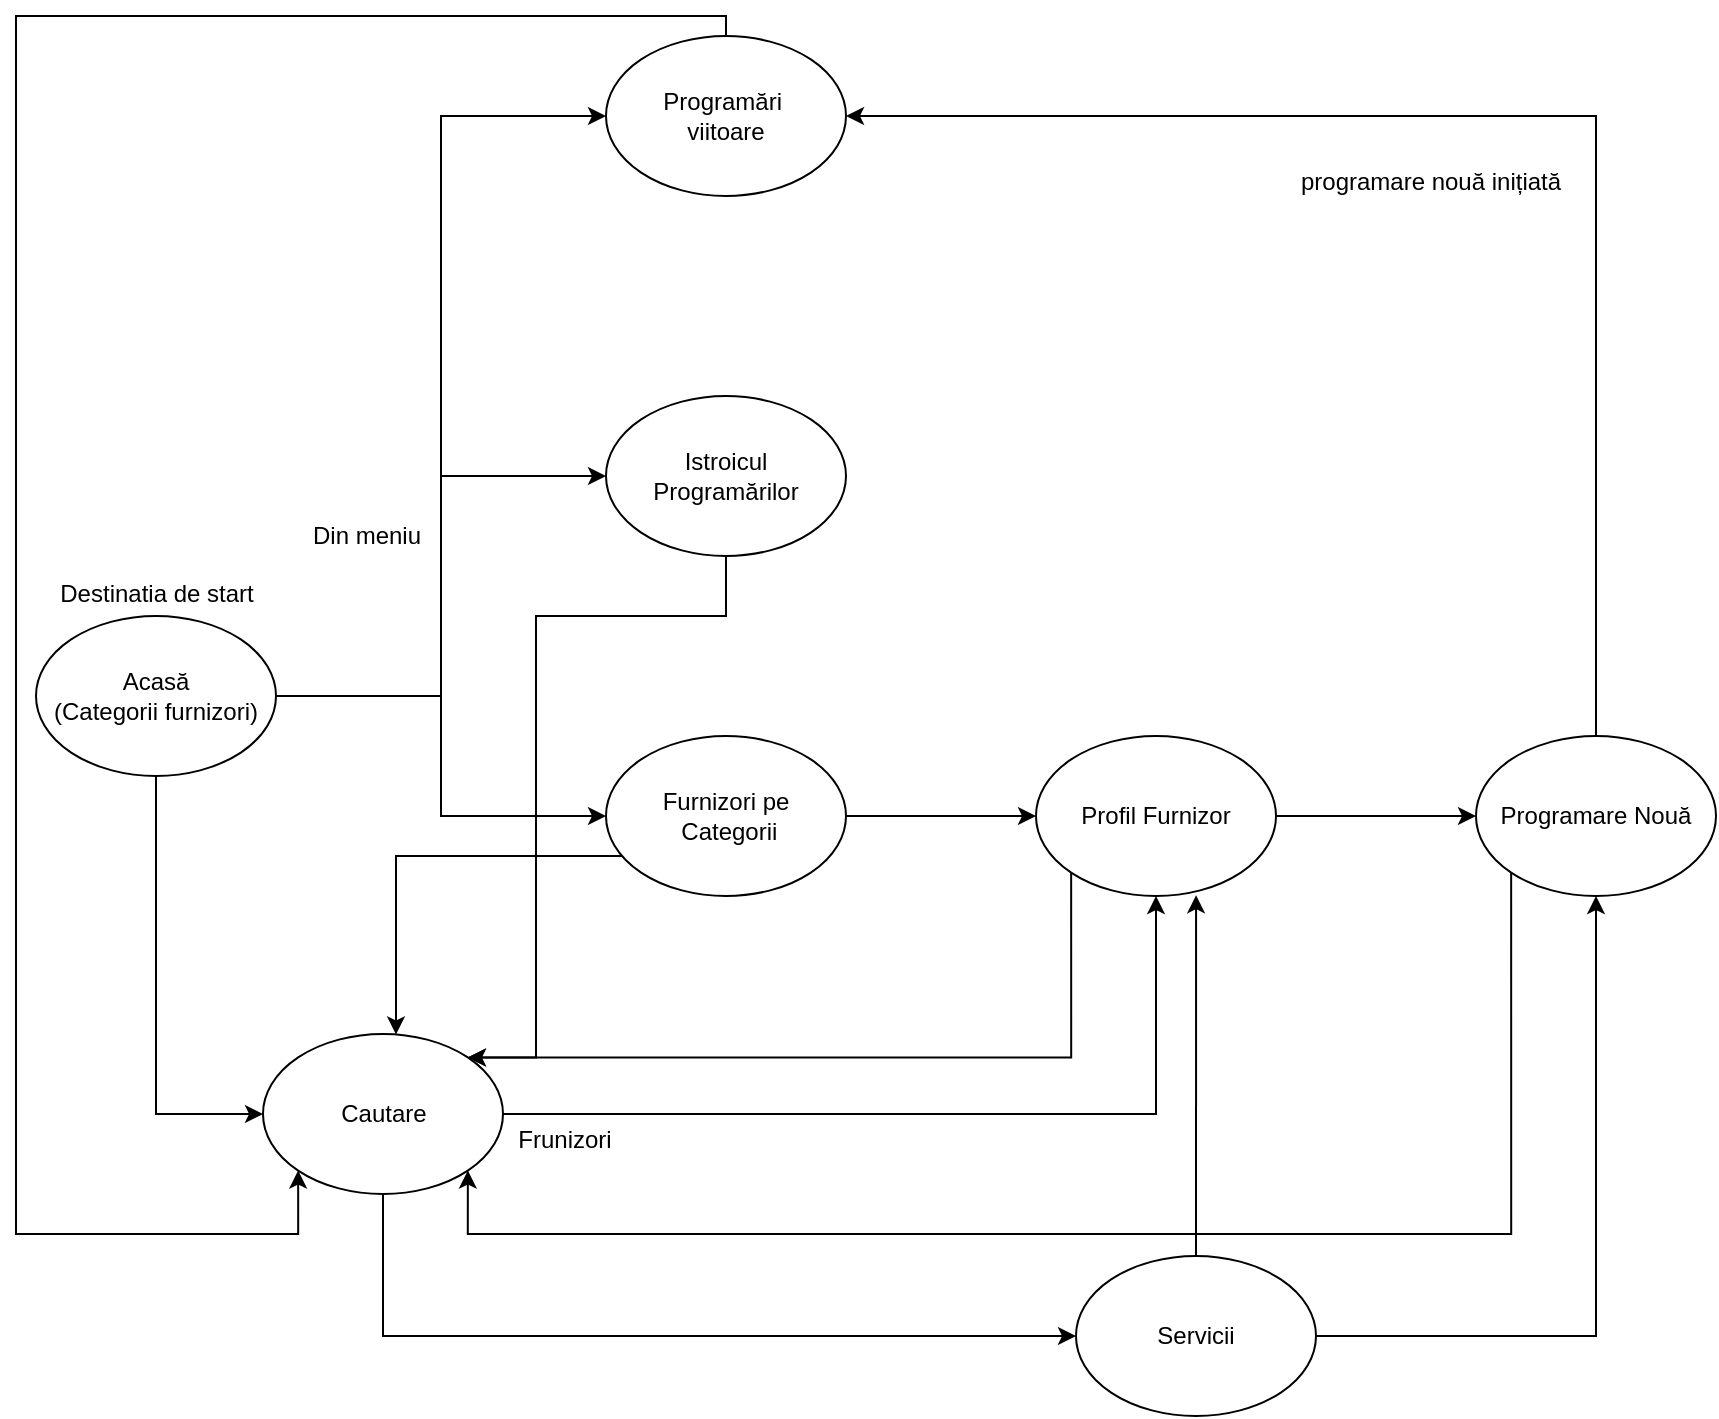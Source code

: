 <mxfile version="12.8.4" type="device"><diagram id="0GW9fytAw-4-WI1XQXKF" name="Page-1"><mxGraphModel dx="2313" dy="739" grid="0" gridSize="10" guides="1" tooltips="1" connect="1" arrows="1" fold="1" page="1" pageScale="1" pageWidth="850" pageHeight="1100" math="0" shadow="0"><root><mxCell id="0"/><mxCell id="1" parent="0"/><mxCell id="k0ze8I6CxjcyCkxkbO8b-4" style="edgeStyle=orthogonalEdgeStyle;rounded=0;orthogonalLoop=1;jettySize=auto;html=1;entryX=0;entryY=0.5;entryDx=0;entryDy=0;" parent="1" source="k0ze8I6CxjcyCkxkbO8b-1" target="k0ze8I6CxjcyCkxkbO8b-2" edge="1"><mxGeometry relative="1" as="geometry"/></mxCell><mxCell id="k0ze8I6CxjcyCkxkbO8b-5" style="edgeStyle=orthogonalEdgeStyle;rounded=0;orthogonalLoop=1;jettySize=auto;html=1;entryX=0;entryY=0.5;entryDx=0;entryDy=0;" parent="1" source="k0ze8I6CxjcyCkxkbO8b-1" target="k0ze8I6CxjcyCkxkbO8b-3" edge="1"><mxGeometry relative="1" as="geometry"/></mxCell><mxCell id="k0ze8I6CxjcyCkxkbO8b-9" style="edgeStyle=orthogonalEdgeStyle;rounded=0;orthogonalLoop=1;jettySize=auto;html=1;entryX=0;entryY=0.5;entryDx=0;entryDy=0;" parent="1" source="k0ze8I6CxjcyCkxkbO8b-1" target="k0ze8I6CxjcyCkxkbO8b-7" edge="1"><mxGeometry relative="1" as="geometry"/></mxCell><mxCell id="k0ze8I6CxjcyCkxkbO8b-17" style="edgeStyle=orthogonalEdgeStyle;rounded=0;orthogonalLoop=1;jettySize=auto;html=1;entryX=0;entryY=0.5;entryDx=0;entryDy=0;" parent="1" source="k0ze8I6CxjcyCkxkbO8b-1" target="k0ze8I6CxjcyCkxkbO8b-16" edge="1"><mxGeometry relative="1" as="geometry"/></mxCell><mxCell id="k0ze8I6CxjcyCkxkbO8b-1" value="Acasă&lt;br&gt;(Categorii furnizori)" style="ellipse;whiteSpace=wrap;html=1;" parent="1" vertex="1"><mxGeometry x="10" y="340" width="120" height="80" as="geometry"/></mxCell><mxCell id="biu0TvM0nSiFDccgpeBf-11" style="edgeStyle=orthogonalEdgeStyle;rounded=0;orthogonalLoop=1;jettySize=auto;html=1;entryX=0;entryY=1;entryDx=0;entryDy=0;" edge="1" parent="1" source="k0ze8I6CxjcyCkxkbO8b-2" target="k0ze8I6CxjcyCkxkbO8b-16"><mxGeometry relative="1" as="geometry"><Array as="points"><mxPoint x="355" y="40"/><mxPoint y="40"/><mxPoint y="649"/><mxPoint x="141" y="649"/></Array></mxGeometry></mxCell><mxCell id="k0ze8I6CxjcyCkxkbO8b-2" value="Programări&amp;nbsp;&lt;br&gt;viitoare" style="ellipse;whiteSpace=wrap;html=1;" parent="1" vertex="1"><mxGeometry x="295" y="50" width="120" height="80" as="geometry"/></mxCell><mxCell id="biu0TvM0nSiFDccgpeBf-7" style="edgeStyle=orthogonalEdgeStyle;rounded=0;orthogonalLoop=1;jettySize=auto;html=1;entryX=1;entryY=0;entryDx=0;entryDy=0;" edge="1" parent="1" source="k0ze8I6CxjcyCkxkbO8b-3" target="k0ze8I6CxjcyCkxkbO8b-16"><mxGeometry relative="1" as="geometry"><mxPoint x="240" y="589" as="targetPoint"/><Array as="points"><mxPoint x="355" y="340"/><mxPoint x="260" y="340"/><mxPoint x="260" y="561"/></Array></mxGeometry></mxCell><mxCell id="k0ze8I6CxjcyCkxkbO8b-3" value="Istroicul&lt;br&gt;Programărilor" style="ellipse;whiteSpace=wrap;html=1;" parent="1" vertex="1"><mxGeometry x="295" y="230" width="120" height="80" as="geometry"/></mxCell><mxCell id="k0ze8I6CxjcyCkxkbO8b-6" value="Din meniu" style="text;html=1;align=center;verticalAlign=middle;resizable=0;points=[];autosize=1;" parent="1" vertex="1"><mxGeometry x="140" y="290" width="70" height="20" as="geometry"/></mxCell><mxCell id="k0ze8I6CxjcyCkxkbO8b-11" style="edgeStyle=orthogonalEdgeStyle;rounded=0;orthogonalLoop=1;jettySize=auto;html=1;entryX=0;entryY=0.5;entryDx=0;entryDy=0;" parent="1" source="k0ze8I6CxjcyCkxkbO8b-7" target="k0ze8I6CxjcyCkxkbO8b-10" edge="1"><mxGeometry relative="1" as="geometry"/></mxCell><mxCell id="biu0TvM0nSiFDccgpeBf-3" style="edgeStyle=orthogonalEdgeStyle;rounded=0;orthogonalLoop=1;jettySize=auto;html=1;" edge="1" parent="1" source="k0ze8I6CxjcyCkxkbO8b-7" target="k0ze8I6CxjcyCkxkbO8b-16"><mxGeometry relative="1" as="geometry"><Array as="points"><mxPoint x="190" y="460"/></Array></mxGeometry></mxCell><mxCell id="k0ze8I6CxjcyCkxkbO8b-7" value="Furnizori pe&lt;br&gt;&amp;nbsp;Categorii&lt;br&gt;" style="ellipse;whiteSpace=wrap;html=1;" parent="1" vertex="1"><mxGeometry x="295" y="400" width="120" height="80" as="geometry"/></mxCell><mxCell id="k0ze8I6CxjcyCkxkbO8b-13" style="edgeStyle=orthogonalEdgeStyle;rounded=0;orthogonalLoop=1;jettySize=auto;html=1;entryX=0;entryY=0.5;entryDx=0;entryDy=0;" parent="1" source="k0ze8I6CxjcyCkxkbO8b-10" target="k0ze8I6CxjcyCkxkbO8b-12" edge="1"><mxGeometry relative="1" as="geometry"/></mxCell><mxCell id="biu0TvM0nSiFDccgpeBf-9" style="edgeStyle=orthogonalEdgeStyle;rounded=0;orthogonalLoop=1;jettySize=auto;html=1;exitX=0;exitY=1;exitDx=0;exitDy=0;entryX=1;entryY=0;entryDx=0;entryDy=0;" edge="1" parent="1" source="k0ze8I6CxjcyCkxkbO8b-10" target="k0ze8I6CxjcyCkxkbO8b-16"><mxGeometry relative="1" as="geometry"><Array as="points"><mxPoint x="528" y="561"/></Array></mxGeometry></mxCell><mxCell id="k0ze8I6CxjcyCkxkbO8b-10" value="Profil Furnizor" style="ellipse;whiteSpace=wrap;html=1;" parent="1" vertex="1"><mxGeometry x="510" y="400" width="120" height="80" as="geometry"/></mxCell><mxCell id="k0ze8I6CxjcyCkxkbO8b-23" style="edgeStyle=orthogonalEdgeStyle;rounded=0;orthogonalLoop=1;jettySize=auto;html=1;entryX=1;entryY=0.5;entryDx=0;entryDy=0;exitX=0.5;exitY=0;exitDx=0;exitDy=0;" parent="1" source="k0ze8I6CxjcyCkxkbO8b-12" target="k0ze8I6CxjcyCkxkbO8b-2" edge="1"><mxGeometry relative="1" as="geometry"/></mxCell><mxCell id="biu0TvM0nSiFDccgpeBf-10" style="edgeStyle=orthogonalEdgeStyle;rounded=0;orthogonalLoop=1;jettySize=auto;html=1;exitX=0;exitY=1;exitDx=0;exitDy=0;entryX=1;entryY=1;entryDx=0;entryDy=0;" edge="1" parent="1" source="k0ze8I6CxjcyCkxkbO8b-12" target="k0ze8I6CxjcyCkxkbO8b-16"><mxGeometry relative="1" as="geometry"><Array as="points"><mxPoint x="748" y="649"/><mxPoint x="226" y="649"/></Array></mxGeometry></mxCell><mxCell id="k0ze8I6CxjcyCkxkbO8b-12" value="Programare Nouă" style="ellipse;whiteSpace=wrap;html=1;" parent="1" vertex="1"><mxGeometry x="730" y="400" width="120" height="80" as="geometry"/></mxCell><mxCell id="k0ze8I6CxjcyCkxkbO8b-19" style="edgeStyle=orthogonalEdgeStyle;rounded=0;orthogonalLoop=1;jettySize=auto;html=1;entryX=0.5;entryY=1;entryDx=0;entryDy=0;" parent="1" source="k0ze8I6CxjcyCkxkbO8b-16" target="k0ze8I6CxjcyCkxkbO8b-10" edge="1"><mxGeometry relative="1" as="geometry"/></mxCell><mxCell id="k0ze8I6CxjcyCkxkbO8b-21" style="edgeStyle=orthogonalEdgeStyle;rounded=0;orthogonalLoop=1;jettySize=auto;html=1;entryX=0;entryY=0.5;entryDx=0;entryDy=0;exitX=0.5;exitY=1;exitDx=0;exitDy=0;" parent="1" source="k0ze8I6CxjcyCkxkbO8b-16" target="k0ze8I6CxjcyCkxkbO8b-18" edge="1"><mxGeometry relative="1" as="geometry"/></mxCell><mxCell id="k0ze8I6CxjcyCkxkbO8b-16" value="Cautare" style="ellipse;whiteSpace=wrap;html=1;" parent="1" vertex="1"><mxGeometry x="123.5" y="549" width="120" height="80" as="geometry"/></mxCell><mxCell id="k0ze8I6CxjcyCkxkbO8b-22" style="edgeStyle=orthogonalEdgeStyle;rounded=0;orthogonalLoop=1;jettySize=auto;html=1;entryX=0.5;entryY=1;entryDx=0;entryDy=0;" parent="1" source="k0ze8I6CxjcyCkxkbO8b-18" target="k0ze8I6CxjcyCkxkbO8b-12" edge="1"><mxGeometry relative="1" as="geometry"/></mxCell><mxCell id="biu0TvM0nSiFDccgpeBf-12" style="edgeStyle=orthogonalEdgeStyle;rounded=0;orthogonalLoop=1;jettySize=auto;html=1;entryX=0.667;entryY=0.995;entryDx=0;entryDy=0;entryPerimeter=0;" edge="1" parent="1" source="k0ze8I6CxjcyCkxkbO8b-18" target="k0ze8I6CxjcyCkxkbO8b-10"><mxGeometry relative="1" as="geometry"/></mxCell><mxCell id="k0ze8I6CxjcyCkxkbO8b-18" value="Servicii" style="ellipse;whiteSpace=wrap;html=1;" parent="1" vertex="1"><mxGeometry x="530" y="660" width="120" height="80" as="geometry"/></mxCell><mxCell id="k0ze8I6CxjcyCkxkbO8b-20" value="Frunizori" style="text;html=1;align=center;verticalAlign=middle;resizable=0;points=[];autosize=1;" parent="1" vertex="1"><mxGeometry x="243.5" y="592" width="60" height="20" as="geometry"/></mxCell><mxCell id="k0ze8I6CxjcyCkxkbO8b-24" value="programare nouă inițiată" style="text;html=1;align=center;verticalAlign=middle;resizable=0;points=[];autosize=1;" parent="1" vertex="1"><mxGeometry x="632" y="113" width="150" height="20" as="geometry"/></mxCell><mxCell id="biu0TvM0nSiFDccgpeBf-1" value="&lt;span style=&quot;color: rgba(0 , 0 , 0 , 0) ; font-family: monospace ; font-size: 0px&quot;&gt;%3CmxGraphModel%3E%3Croot%3E%3CmxCell%20id%3D%220%22%2F%3E%3CmxCell%20id%3D%221%22%20parent%3D%220%22%2F%3E%3CmxCell%20id%3D%222%22%20value%3D%22Destinatia%20de%20start%22%20style%3D%22text%3Bhtml%3D1%3Balign%3Dcenter%3BverticalAlign%3Dmiddle%3Bresizable%3D0%3Bpoints%3D%5B%5D%3Bautosize%3D1%3B%22%20vertex%3D%221%22%20parent%3D%221%22%3E%3CmxGeometry%20x%3D%2224%22%20y%3D%22242%22%20width%3D%22107%22%20height%3D%2218%22%20as%3D%22geometry%22%2F%3E%3C%2FmxCell%3E%3C%2Froot%3E%3C%2FmxGraphModel%3E&lt;/span&gt;" style="text;html=1;align=center;verticalAlign=middle;resizable=0;points=[];autosize=1;" vertex="1" parent="1"><mxGeometry x="58" y="320" width="20" height="20" as="geometry"/></mxCell><mxCell id="biu0TvM0nSiFDccgpeBf-2" value="Destinatia de start" style="text;html=1;align=center;verticalAlign=middle;resizable=0;points=[];autosize=1;" vertex="1" parent="1"><mxGeometry x="16.5" y="320" width="107" height="18" as="geometry"/></mxCell></root></mxGraphModel></diagram></mxfile>